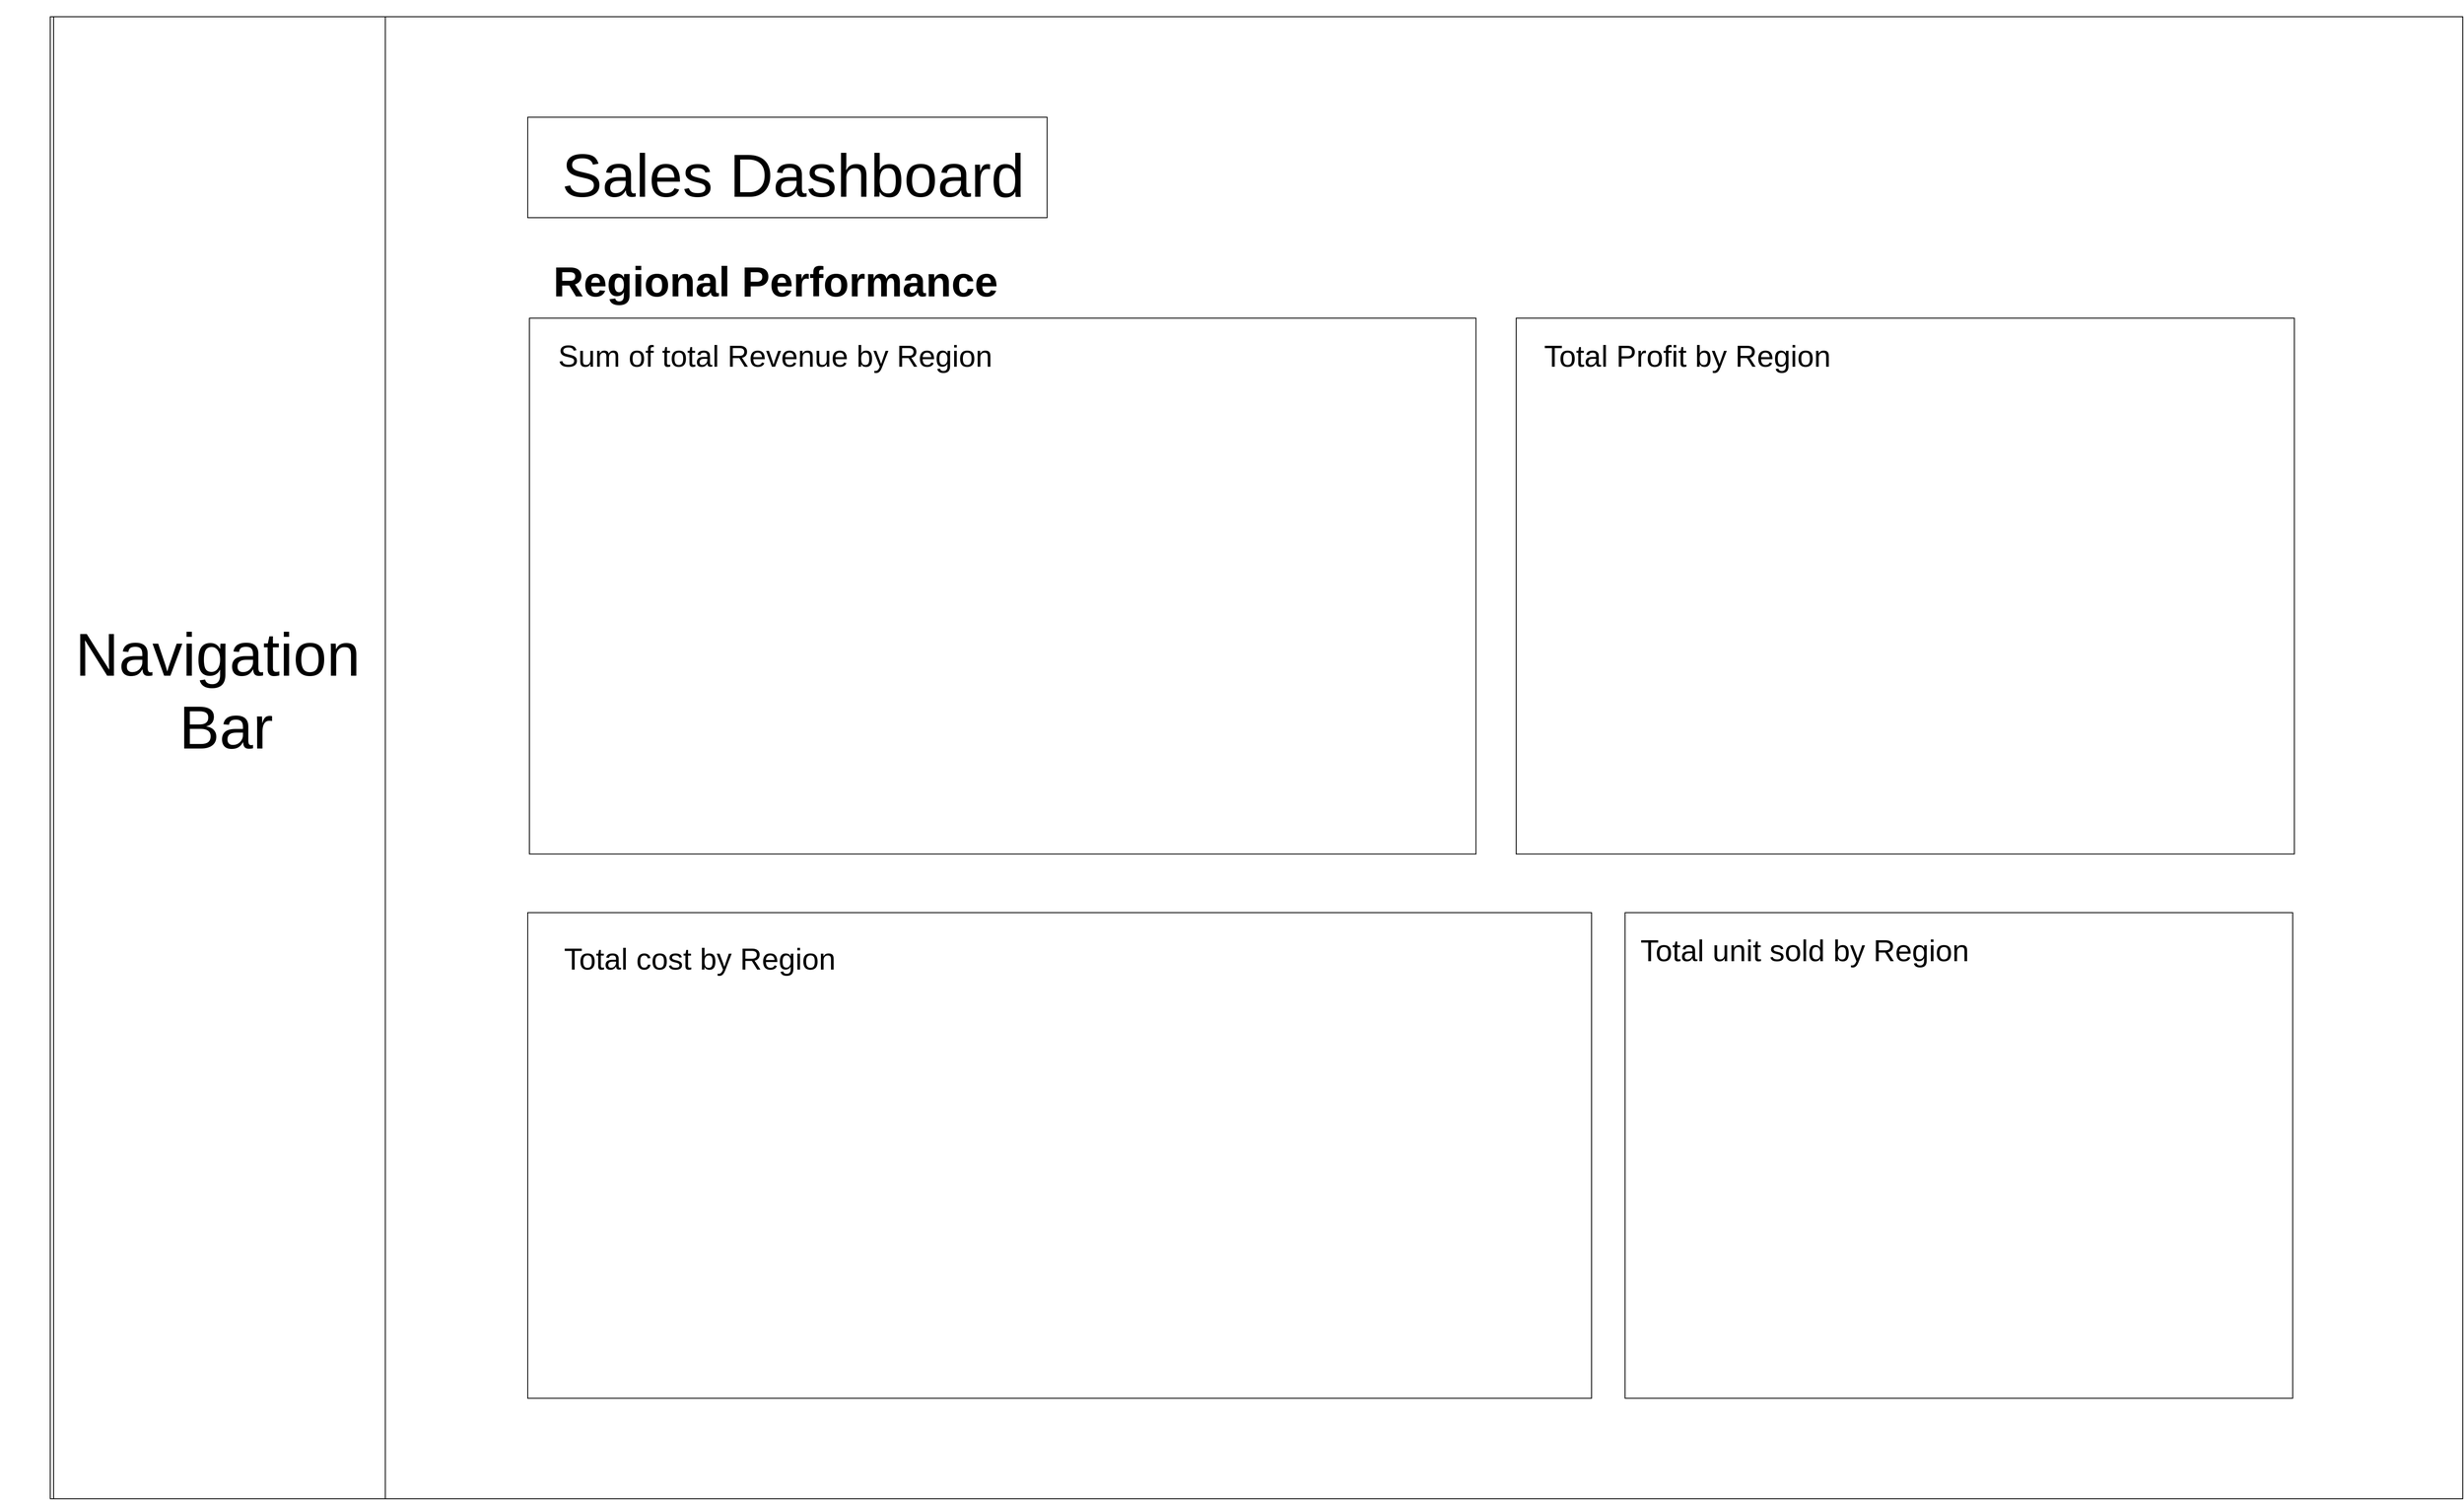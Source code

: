 <mxfile version="21.2.2" type="github" pages="2">
  <diagram name="Page-1" id="shxLxDpF6aS1rx0WZMZi">
    <mxGraphModel dx="8944" dy="2936" grid="1" gridSize="10" guides="1" tooltips="1" connect="1" arrows="1" fold="1" page="1" pageScale="1" pageWidth="1600" pageHeight="900" math="0" shadow="0">
      <root>
        <mxCell id="0" />
        <mxCell id="1" parent="0" />
        <mxCell id="HiYyP2aToEBC_EHWEOvc-2" value="" style="group" parent="1" vertex="1" connectable="0">
          <mxGeometry x="-4600" y="-210" width="2940" height="1790" as="geometry" />
        </mxCell>
        <mxCell id="7QUZWtB4dJHYFj4OBpv9-12" value="" style="rounded=0;whiteSpace=wrap;html=1;" parent="HiYyP2aToEBC_EHWEOvc-2" vertex="1">
          <mxGeometry x="60" y="20" width="2880" height="1770" as="geometry" />
        </mxCell>
        <mxCell id="HjHMae9bZ6i-JMCGqR1p-1" value="" style="rounded=0;whiteSpace=wrap;html=1;" parent="HiYyP2aToEBC_EHWEOvc-2" vertex="1">
          <mxGeometry x="64" y="20" width="396" height="1770" as="geometry" />
        </mxCell>
        <mxCell id="HjHMae9bZ6i-JMCGqR1p-4" value="" style="rounded=0;whiteSpace=wrap;html=1;" parent="HiYyP2aToEBC_EHWEOvc-2" vertex="1">
          <mxGeometry x="632" y="380" width="1130" height="640" as="geometry" />
        </mxCell>
        <mxCell id="HjHMae9bZ6i-JMCGqR1p-5" value="" style="rounded=0;whiteSpace=wrap;html=1;" parent="HiYyP2aToEBC_EHWEOvc-2" vertex="1">
          <mxGeometry x="630" y="1090" width="1270" height="580" as="geometry" />
        </mxCell>
        <mxCell id="HjHMae9bZ6i-JMCGqR1p-6" value="" style="rounded=0;whiteSpace=wrap;html=1;" parent="HiYyP2aToEBC_EHWEOvc-2" vertex="1">
          <mxGeometry x="1810" y="380" width="929" height="640" as="geometry" />
        </mxCell>
        <mxCell id="HjHMae9bZ6i-JMCGqR1p-7" value="" style="rounded=0;whiteSpace=wrap;html=1;" parent="HiYyP2aToEBC_EHWEOvc-2" vertex="1">
          <mxGeometry x="1940" y="1090" width="797" height="580" as="geometry" />
        </mxCell>
        <mxCell id="HjHMae9bZ6i-JMCGqR1p-8" value="" style="rounded=0;whiteSpace=wrap;html=1;" parent="HiYyP2aToEBC_EHWEOvc-2" vertex="1">
          <mxGeometry x="630" y="140" width="620" height="120" as="geometry" />
        </mxCell>
        <mxCell id="HjHMae9bZ6i-JMCGqR1p-9" value="&lt;span style=&quot;font-size: 72px;&quot;&gt;Sales Dashboard&lt;/span&gt;" style="text;html=1;strokeColor=none;fillColor=none;align=center;verticalAlign=middle;whiteSpace=wrap;rounded=0;" parent="HiYyP2aToEBC_EHWEOvc-2" vertex="1">
          <mxGeometry x="660" width="574" height="420" as="geometry" />
        </mxCell>
        <mxCell id="HjHMae9bZ6i-JMCGqR1p-10" value="&lt;font style=&quot;font-size: 72px;&quot;&gt;Navigation&amp;nbsp;&lt;br&gt;Bar&lt;br&gt;&lt;/font&gt;" style="text;html=1;strokeColor=none;fillColor=none;align=center;verticalAlign=middle;whiteSpace=wrap;rounded=0;" parent="HiYyP2aToEBC_EHWEOvc-2" vertex="1">
          <mxGeometry y="670" width="540" height="310" as="geometry" />
        </mxCell>
        <mxCell id="HjHMae9bZ6i-JMCGqR1p-14" value="&lt;font style=&quot;font-size: 36px;&quot;&gt;Sum of total Revenue by Region&lt;/font&gt;" style="text;html=1;strokeColor=none;fillColor=none;align=center;verticalAlign=middle;whiteSpace=wrap;rounded=0;" parent="HiYyP2aToEBC_EHWEOvc-2" vertex="1">
          <mxGeometry x="561" y="210" width="729" height="430" as="geometry" />
        </mxCell>
        <mxCell id="HjHMae9bZ6i-JMCGqR1p-20" value="&lt;font style=&quot;font-size: 50px;&quot;&gt;&lt;b&gt;Regional Performance&lt;/b&gt;&lt;/font&gt;" style="text;html=1;strokeColor=none;fillColor=none;align=center;verticalAlign=middle;whiteSpace=wrap;rounded=0;" parent="HiYyP2aToEBC_EHWEOvc-2" vertex="1">
          <mxGeometry x="522.5" y="180" width="806" height="312" as="geometry" />
        </mxCell>
        <mxCell id="HjHMae9bZ6i-JMCGqR1p-22" value="&lt;font style=&quot;font-size: 36px;&quot;&gt;Total Profit by Region&lt;/font&gt;" style="text;html=1;strokeColor=none;fillColor=none;align=center;verticalAlign=middle;whiteSpace=wrap;rounded=0;" parent="HiYyP2aToEBC_EHWEOvc-2" vertex="1">
          <mxGeometry x="1650" y="210" width="729" height="430" as="geometry" />
        </mxCell>
        <mxCell id="HjHMae9bZ6i-JMCGqR1p-23" value="&lt;font style=&quot;font-size: 36px;&quot;&gt;Total cost by Region&lt;/font&gt;" style="text;html=1;strokeColor=none;fillColor=none;align=center;verticalAlign=middle;whiteSpace=wrap;rounded=0;" parent="HiYyP2aToEBC_EHWEOvc-2" vertex="1">
          <mxGeometry x="471" y="930" width="729" height="430" as="geometry" />
        </mxCell>
        <mxCell id="HjHMae9bZ6i-JMCGqR1p-24" value="&lt;font style=&quot;font-size: 36px;&quot;&gt;Total unit sold by Region&lt;/font&gt;" style="text;html=1;strokeColor=none;fillColor=none;align=center;verticalAlign=middle;whiteSpace=wrap;rounded=0;" parent="HiYyP2aToEBC_EHWEOvc-2" vertex="1">
          <mxGeometry x="1790" y="920" width="729" height="430" as="geometry" />
        </mxCell>
      </root>
    </mxGraphModel>
  </diagram>
  <diagram id="wn2GZ2wXl6I2iBpBpi5Q" name="Page-2">
    <mxGraphModel dx="4144" dy="2936" grid="1" gridSize="10" guides="1" tooltips="1" connect="1" arrows="1" fold="1" page="1" pageScale="1" pageWidth="1600" pageHeight="900" math="0" shadow="0">
      <root>
        <mxCell id="0" />
        <mxCell id="1" parent="0" />
        <mxCell id="IYCyodOPx46WVCu3M2G2-2" value="" style="rounded=0;whiteSpace=wrap;html=1;" parent="1" vertex="1">
          <mxGeometry x="90" width="2880" height="1770" as="geometry" />
        </mxCell>
        <mxCell id="IYCyodOPx46WVCu3M2G2-3" value="" style="rounded=0;whiteSpace=wrap;html=1;" parent="1" vertex="1">
          <mxGeometry x="94" width="396" height="1770" as="geometry" />
        </mxCell>
        <mxCell id="IYCyodOPx46WVCu3M2G2-6" value="" style="rounded=0;whiteSpace=wrap;html=1;" parent="1" vertex="1">
          <mxGeometry x="660" y="388" width="779" height="544" as="geometry" />
        </mxCell>
        <mxCell id="IYCyodOPx46WVCu3M2G2-8" value="" style="rounded=0;whiteSpace=wrap;html=1;" parent="1" vertex="1">
          <mxGeometry x="660" y="120" width="620" height="120" as="geometry" />
        </mxCell>
        <mxCell id="IYCyodOPx46WVCu3M2G2-9" value="&lt;span style=&quot;font-size: 72px;&quot;&gt;Sales Dashboard&lt;/span&gt;" style="text;html=1;strokeColor=none;fillColor=none;align=center;verticalAlign=middle;whiteSpace=wrap;rounded=0;" parent="1" vertex="1">
          <mxGeometry x="690" y="-20" width="574" height="420" as="geometry" />
        </mxCell>
        <mxCell id="IYCyodOPx46WVCu3M2G2-10" value="&lt;font style=&quot;font-size: 72px;&quot;&gt;Navigation&amp;nbsp;&lt;br&gt;Bar&lt;br&gt;&lt;/font&gt;" style="text;html=1;strokeColor=none;fillColor=none;align=center;verticalAlign=middle;whiteSpace=wrap;rounded=0;" parent="1" vertex="1">
          <mxGeometry x="30" y="650" width="540" height="310" as="geometry" />
        </mxCell>
        <mxCell id="IYCyodOPx46WVCu3M2G2-11" value="&lt;font style=&quot;font-size: 36px;&quot;&gt;Top 3 Countries by Revenue &amp;amp; Profit&lt;/font&gt;" style="text;html=1;strokeColor=none;fillColor=none;align=center;verticalAlign=middle;whiteSpace=wrap;rounded=0;" parent="1" vertex="1">
          <mxGeometry x="612.5" y="220" width="729" height="430" as="geometry" />
        </mxCell>
        <mxCell id="IYCyodOPx46WVCu3M2G2-12" value="&lt;font style=&quot;font-size: 50px;&quot;&gt;&lt;b&gt;Performance by Country&lt;/b&gt;&lt;/font&gt;" style="text;html=1;strokeColor=none;fillColor=none;align=center;verticalAlign=middle;whiteSpace=wrap;rounded=0;" parent="1" vertex="1">
          <mxGeometry x="560" y="180" width="806" height="312" as="geometry" />
        </mxCell>
        <mxCell id="zaTAto3qaK4FjuRli_af-1" value="" style="rounded=0;whiteSpace=wrap;html=1;" parent="1" vertex="1">
          <mxGeometry x="2460" width="510" height="1770" as="geometry" />
        </mxCell>
        <mxCell id="zaTAto3qaK4FjuRli_af-5" value="" style="rounded=0;whiteSpace=wrap;html=1;" parent="1" vertex="1">
          <mxGeometry x="2485.63" y="270" width="458.75" height="310" as="geometry" />
        </mxCell>
        <mxCell id="zaTAto3qaK4FjuRli_af-6" value="&lt;font style=&quot;font-size: 50px;&quot;&gt;Total Revenue&lt;/font&gt;" style="text;html=1;strokeColor=none;fillColor=none;align=center;verticalAlign=middle;whiteSpace=wrap;rounded=0;" parent="1" vertex="1">
          <mxGeometry x="2250" y="70" width="806" height="310" as="geometry" />
        </mxCell>
        <mxCell id="zaTAto3qaK4FjuRli_af-7" value="&lt;font style=&quot;font-size: 50px;&quot;&gt;Unit Price&lt;/font&gt;" style="text;html=1;strokeColor=none;fillColor=none;align=center;verticalAlign=middle;whiteSpace=wrap;rounded=0;" parent="1" vertex="1">
          <mxGeometry x="2200" y="559" width="806" height="312" as="geometry" />
        </mxCell>
        <mxCell id="zaTAto3qaK4FjuRli_af-8" value="&lt;font style=&quot;font-size: 50px;&quot;&gt;Units Sold&lt;/font&gt;" style="text;html=1;strokeColor=none;fillColor=none;align=center;verticalAlign=middle;whiteSpace=wrap;rounded=0;" parent="1" vertex="1">
          <mxGeometry x="2200" y="1100" width="806" height="316" as="geometry" />
        </mxCell>
        <mxCell id="zaTAto3qaK4FjuRli_af-10" value="" style="rounded=0;whiteSpace=wrap;html=1;" parent="1" vertex="1">
          <mxGeometry x="2485.62" y="760" width="458.75" height="310" as="geometry" />
        </mxCell>
        <mxCell id="zaTAto3qaK4FjuRli_af-11" value="" style="rounded=0;whiteSpace=wrap;html=1;" parent="1" vertex="1">
          <mxGeometry x="2480" y="1300" width="458.75" height="310" as="geometry" />
        </mxCell>
        <mxCell id="zaTAto3qaK4FjuRli_af-12" value="" style="rounded=0;whiteSpace=wrap;html=1;" parent="1" vertex="1">
          <mxGeometry x="660" y="986" width="1660" height="694" as="geometry" />
        </mxCell>
        <mxCell id="zaTAto3qaK4FjuRli_af-13" value="" style="rounded=0;whiteSpace=wrap;html=1;" parent="1" vertex="1">
          <mxGeometry x="1480" y="386" width="840" height="544" as="geometry" />
        </mxCell>
        <mxCell id="c5eKRNtTt4P1NRR4ljIf-1" value="&lt;font style=&quot;font-size: 36px;&quot;&gt;Bottom 3 Countries by Revenue &amp;amp; Profit&lt;/font&gt;" style="text;html=1;strokeColor=none;fillColor=none;align=center;verticalAlign=middle;whiteSpace=wrap;rounded=0;" parent="1" vertex="1">
          <mxGeometry x="1460" y="230" width="729" height="430" as="geometry" />
        </mxCell>
        <mxCell id="c5eKRNtTt4P1NRR4ljIf-2" value="&lt;font style=&quot;font-size: 36px;&quot;&gt;Total units sold per country&lt;/font&gt;" style="text;html=1;strokeColor=none;fillColor=none;align=center;verticalAlign=middle;whiteSpace=wrap;rounded=0;" parent="1" vertex="1">
          <mxGeometry x="1100" y="810" width="729" height="430" as="geometry" />
        </mxCell>
      </root>
    </mxGraphModel>
  </diagram>
</mxfile>
